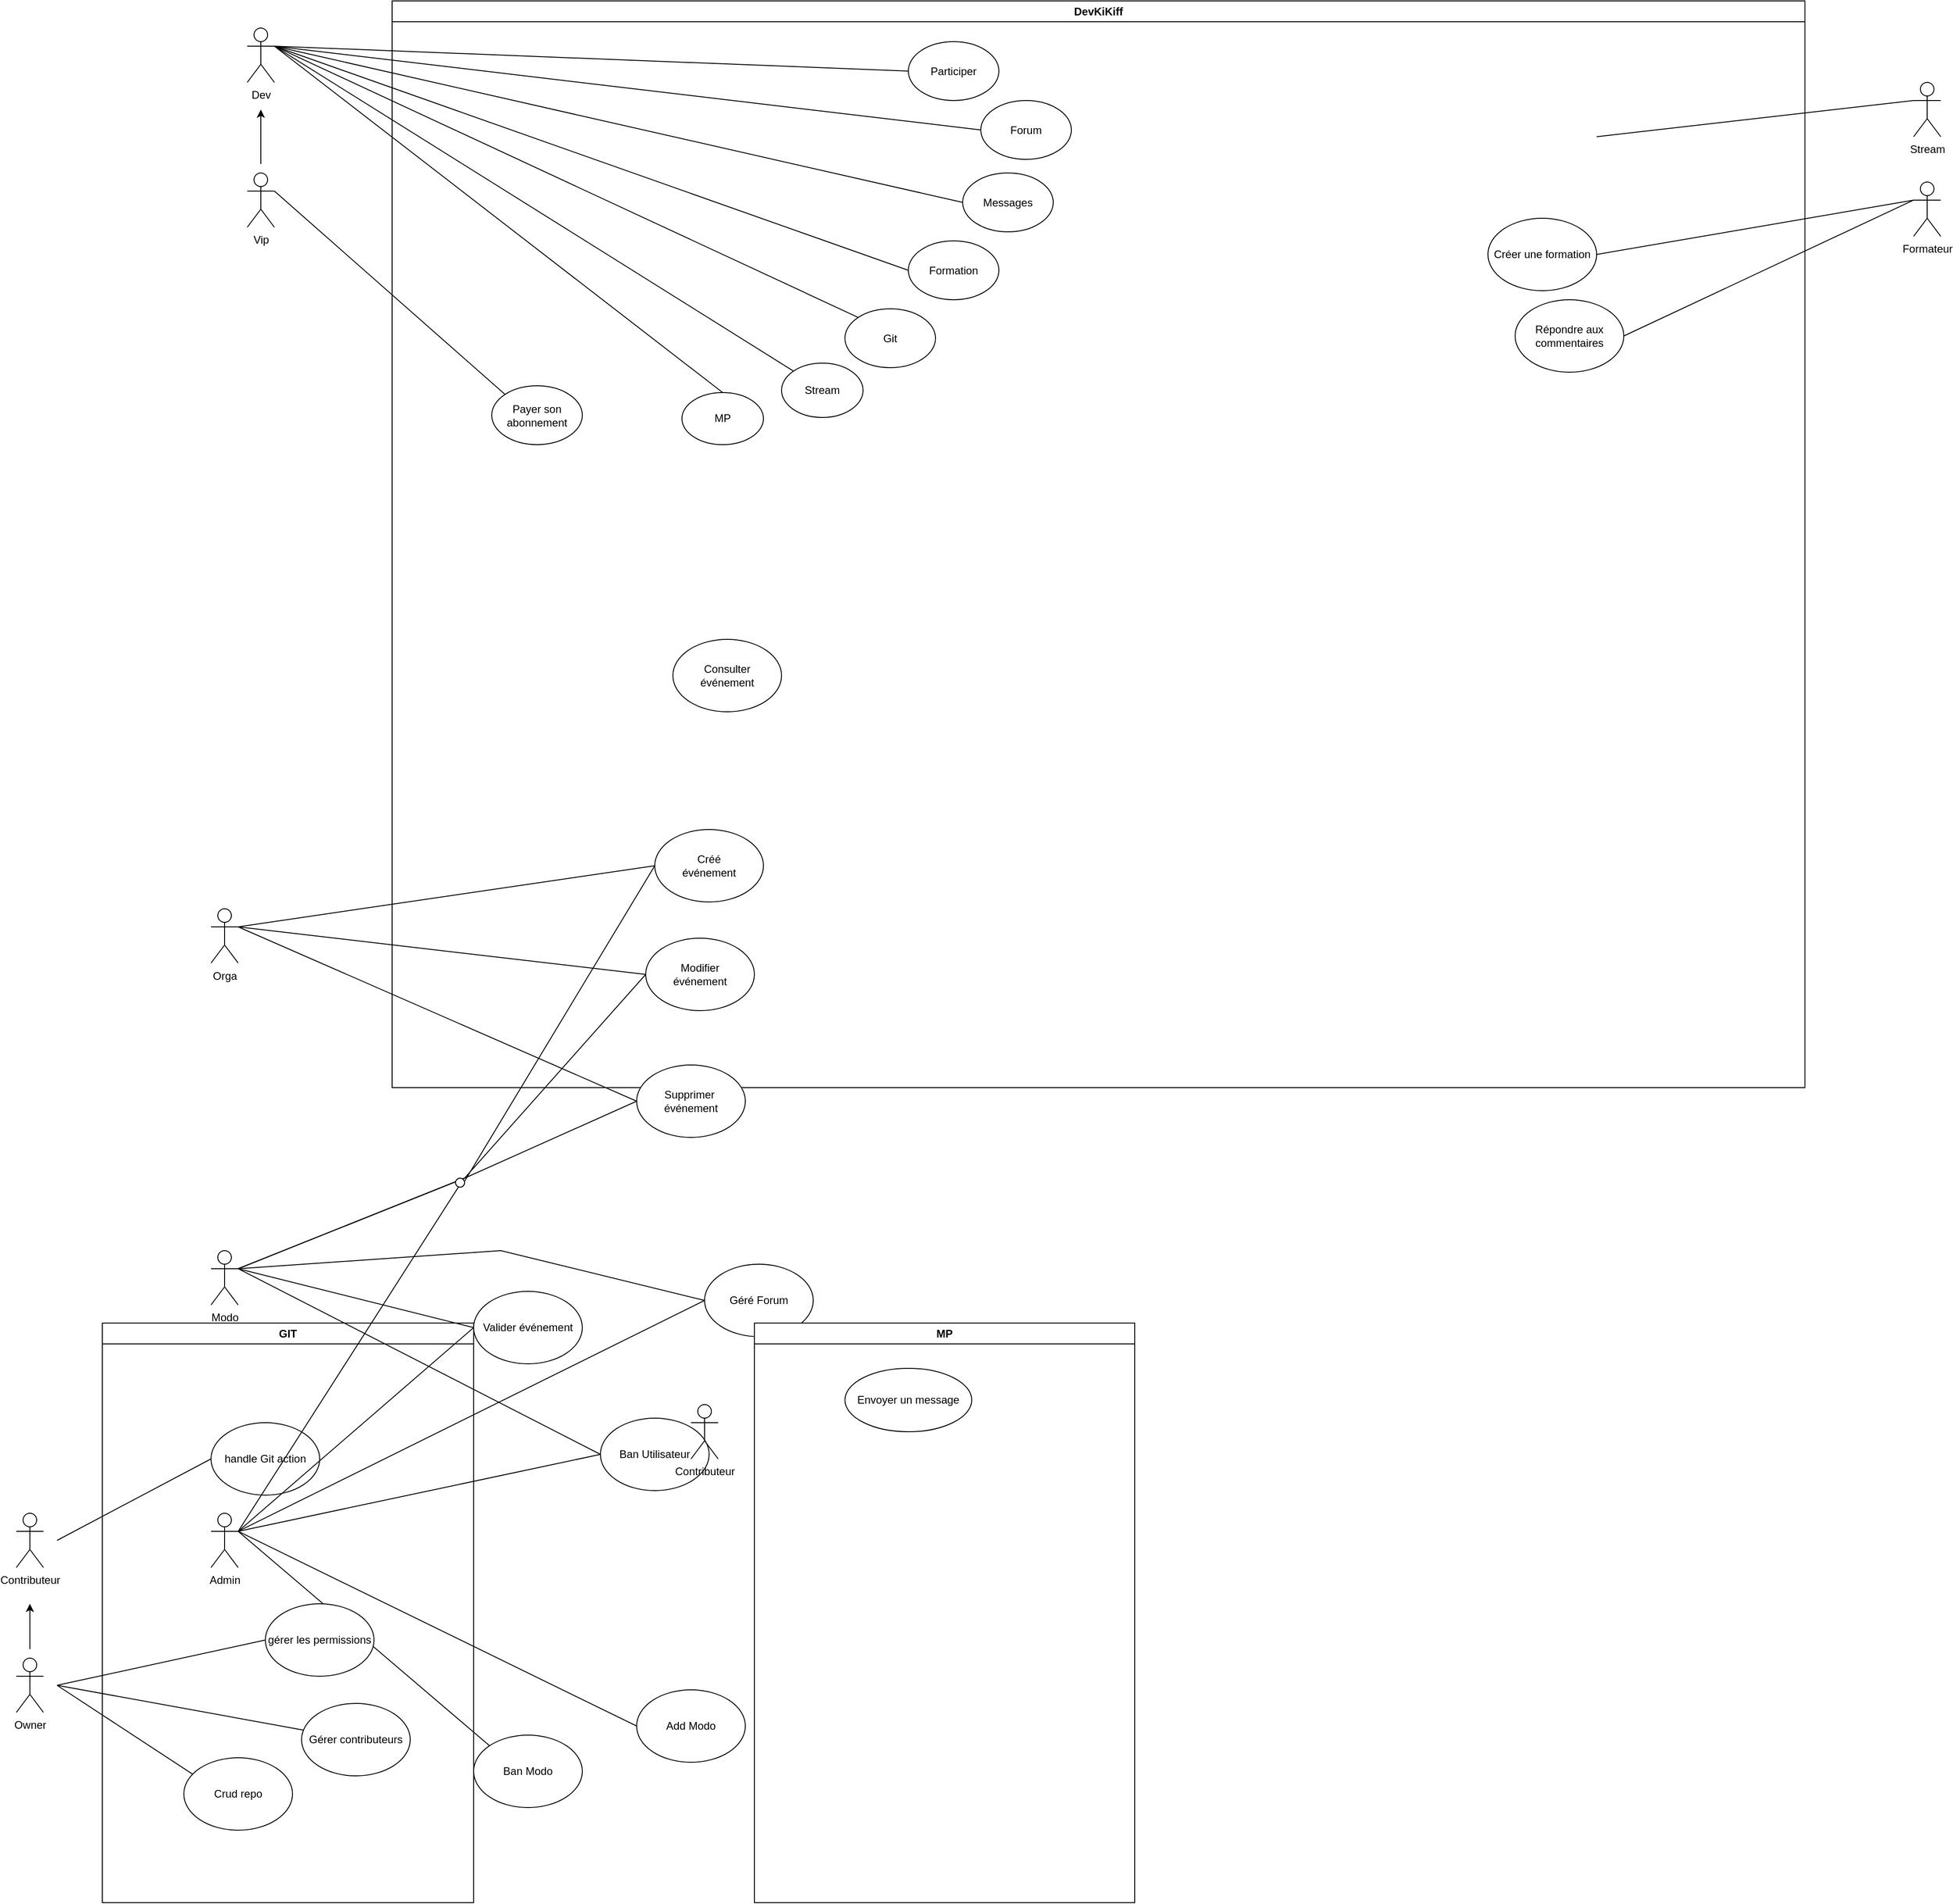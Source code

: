 <mxfile version="23.1.6" type="github">
  <diagram name="Page-1" id="poI8-YUSSvHjqsaun8U3">
    <mxGraphModel dx="2284" dy="754" grid="1" gridSize="10" guides="1" tooltips="1" connect="1" arrows="1" fold="1" page="1" pageScale="1" pageWidth="850" pageHeight="1100" math="0" shadow="0">
      <root>
        <mxCell id="0" />
        <mxCell id="1" parent="0" />
        <mxCell id="9J75G92YeQu_UmJGajJG-2" value="DevKiKiff" style="swimlane;whiteSpace=wrap;html=1;" parent="1" vertex="1">
          <mxGeometry x="-40" y="220" width="1560" height="1200" as="geometry" />
        </mxCell>
        <mxCell id="6pg-_Df3VazLDQJe-FIY-1" value="Participer" style="ellipse;whiteSpace=wrap;html=1;" parent="9J75G92YeQu_UmJGajJG-2" vertex="1">
          <mxGeometry x="570" y="45" width="100" height="65" as="geometry" />
        </mxCell>
        <mxCell id="6pg-_Df3VazLDQJe-FIY-2" value="Formation" style="ellipse;whiteSpace=wrap;html=1;" parent="9J75G92YeQu_UmJGajJG-2" vertex="1">
          <mxGeometry x="570" y="265" width="100" height="65" as="geometry" />
        </mxCell>
        <mxCell id="6pg-_Df3VazLDQJe-FIY-3" value="Forum" style="ellipse;whiteSpace=wrap;html=1;" parent="9J75G92YeQu_UmJGajJG-2" vertex="1">
          <mxGeometry x="650" y="110" width="100" height="65" as="geometry" />
        </mxCell>
        <mxCell id="WiiCuzSmEIq5bbdOnZCL-1" value="Ban Modo" style="ellipse;whiteSpace=wrap;html=1;" parent="9J75G92YeQu_UmJGajJG-2" vertex="1">
          <mxGeometry x="90" y="1915" width="120" height="80" as="geometry" />
        </mxCell>
        <mxCell id="IXaofHVoCMJgzNpbiKDp-1" value="Messages" style="ellipse;whiteSpace=wrap;html=1;" parent="9J75G92YeQu_UmJGajJG-2" vertex="1">
          <mxGeometry x="630" y="190" width="100" height="65" as="geometry" />
        </mxCell>
        <mxCell id="WiiCuzSmEIq5bbdOnZCL-2" value="Add Modo" style="ellipse;whiteSpace=wrap;html=1;" parent="9J75G92YeQu_UmJGajJG-2" vertex="1">
          <mxGeometry x="270" y="1865" width="120" height="80" as="geometry" />
        </mxCell>
        <mxCell id="IXaofHVoCMJgzNpbiKDp-11" value="Payer son abonnement" style="ellipse;whiteSpace=wrap;html=1;" parent="9J75G92YeQu_UmJGajJG-2" vertex="1">
          <mxGeometry x="110" y="425" width="100" height="65" as="geometry" />
        </mxCell>
        <mxCell id="qNj27VXo3IJ7VUCNwfmi-3" value="Git" style="ellipse;whiteSpace=wrap;html=1;" parent="9J75G92YeQu_UmJGajJG-2" vertex="1">
          <mxGeometry x="500" y="340" width="100" height="65" as="geometry" />
        </mxCell>
        <mxCell id="bYHdaPhNOzAh4j0HcAqS-4" value="Créer une formation" style="ellipse;whiteSpace=wrap;html=1;" parent="9J75G92YeQu_UmJGajJG-2" vertex="1">
          <mxGeometry x="1210" y="240" width="120" height="80" as="geometry" />
        </mxCell>
        <mxCell id="qNj27VXo3IJ7VUCNwfmi-5" value="Stream" style="ellipse;whiteSpace=wrap;html=1;" parent="9J75G92YeQu_UmJGajJG-2" vertex="1">
          <mxGeometry x="430" y="400" width="90" height="60" as="geometry" />
        </mxCell>
        <mxCell id="VdTS2TS3-QmzYCpu5dl0-1" value="Ban Utilisateur" style="ellipse;whiteSpace=wrap;html=1;" parent="9J75G92YeQu_UmJGajJG-2" vertex="1">
          <mxGeometry x="230" y="1565" width="120" height="80" as="geometry" />
        </mxCell>
        <mxCell id="qNj27VXo3IJ7VUCNwfmi-7" value="MP" style="ellipse;whiteSpace=wrap;html=1;" parent="9J75G92YeQu_UmJGajJG-2" vertex="1">
          <mxGeometry x="320" y="432.5" width="90" height="57.5" as="geometry" />
        </mxCell>
        <mxCell id="VdTS2TS3-QmzYCpu5dl0-2" value="Valider événement" style="ellipse;whiteSpace=wrap;html=1;" parent="9J75G92YeQu_UmJGajJG-2" vertex="1">
          <mxGeometry x="90" y="1425" width="120" height="80" as="geometry" />
        </mxCell>
        <mxCell id="VdTS2TS3-QmzYCpu5dl0-3" value="Géré Forum" style="ellipse;whiteSpace=wrap;html=1;" parent="9J75G92YeQu_UmJGajJG-2" vertex="1">
          <mxGeometry x="345" y="1395" width="120" height="80" as="geometry" />
        </mxCell>
        <mxCell id="3OIb5zknhVR7YFuItwkk-5" value="Consulter&lt;br&gt;événement" style="ellipse;whiteSpace=wrap;html=1;" parent="9J75G92YeQu_UmJGajJG-2" vertex="1">
          <mxGeometry x="310" y="705" width="120" height="80" as="geometry" />
        </mxCell>
        <mxCell id="3OIb5zknhVR7YFuItwkk-8" value="Modifier&lt;br&gt;événement" style="ellipse;whiteSpace=wrap;html=1;" parent="9J75G92YeQu_UmJGajJG-2" vertex="1">
          <mxGeometry x="280" y="1035" width="120" height="80" as="geometry" />
        </mxCell>
        <mxCell id="3OIb5zknhVR7YFuItwkk-7" value="Supprimer&amp;nbsp;&lt;br&gt;événement" style="ellipse;whiteSpace=wrap;html=1;" parent="9J75G92YeQu_UmJGajJG-2" vertex="1">
          <mxGeometry x="270" y="1175" width="120" height="80" as="geometry" />
        </mxCell>
        <mxCell id="3OIb5zknhVR7YFuItwkk-6" value="Créé&lt;br&gt;événement" style="ellipse;whiteSpace=wrap;html=1;" parent="9J75G92YeQu_UmJGajJG-2" vertex="1">
          <mxGeometry x="290" y="915" width="120" height="80" as="geometry" />
        </mxCell>
        <mxCell id="9J75G92YeQu_UmJGajJG-3" value="Dev" style="shape=umlActor;verticalLabelPosition=bottom;verticalAlign=top;html=1;outlineConnect=0;" parent="1" vertex="1">
          <mxGeometry x="-200" y="250" width="30" height="60" as="geometry" />
        </mxCell>
        <mxCell id="qNj27VXo3IJ7VUCNwfmi-9" style="edgeStyle=orthogonalEdgeStyle;rounded=0;orthogonalLoop=1;jettySize=auto;html=1;" parent="1" edge="1">
          <mxGeometry relative="1" as="geometry">
            <mxPoint x="-185" y="340" as="targetPoint" />
            <mxPoint x="-185" y="400" as="sourcePoint" />
          </mxGeometry>
        </mxCell>
        <mxCell id="jdOp5vLoVfz0nc6eY_RX-1" value="Vip&lt;div&gt;&lt;br/&gt;&lt;/div&gt;" style="shape=umlActor;verticalLabelPosition=bottom;verticalAlign=top;html=1;outlineConnect=0;" parent="1" vertex="1">
          <mxGeometry x="-200" y="410" width="30" height="60" as="geometry" />
        </mxCell>
        <mxCell id="6pg-_Df3VazLDQJe-FIY-4" value="" style="endArrow=none;html=1;rounded=0;exitX=1;exitY=0.333;exitDx=0;exitDy=0;exitPerimeter=0;entryX=0;entryY=0.5;entryDx=0;entryDy=0;" parent="1" source="9J75G92YeQu_UmJGajJG-3" target="6pg-_Df3VazLDQJe-FIY-1" edge="1">
          <mxGeometry width="50" height="50" relative="1" as="geometry">
            <mxPoint x="-90" y="300" as="sourcePoint" />
            <mxPoint x="-40" y="250" as="targetPoint" />
          </mxGeometry>
        </mxCell>
        <mxCell id="jdOp5vLoVfz0nc6eY_RX-2" value="Orga" style="shape=umlActor;verticalLabelPosition=bottom;verticalAlign=top;html=1;outlineConnect=0;" parent="1" vertex="1">
          <mxGeometry x="-240" y="1222.5" width="30" height="60" as="geometry" />
        </mxCell>
        <mxCell id="6pg-_Df3VazLDQJe-FIY-5" value="" style="endArrow=none;html=1;rounded=0;exitX=1;exitY=0.333;exitDx=0;exitDy=0;exitPerimeter=0;entryX=0;entryY=0.5;entryDx=0;entryDy=0;" parent="1" source="9J75G92YeQu_UmJGajJG-3" target="6pg-_Df3VazLDQJe-FIY-3" edge="1">
          <mxGeometry width="50" height="50" relative="1" as="geometry">
            <mxPoint x="-120" y="360" as="sourcePoint" />
            <mxPoint x="-70" y="310" as="targetPoint" />
          </mxGeometry>
        </mxCell>
        <mxCell id="jdOp5vLoVfz0nc6eY_RX-3" value="Modo" style="shape=umlActor;verticalLabelPosition=bottom;verticalAlign=top;html=1;outlineConnect=0;" parent="1" vertex="1">
          <mxGeometry x="-240" y="1600" width="30" height="60" as="geometry" />
        </mxCell>
        <mxCell id="6pg-_Df3VazLDQJe-FIY-6" value="" style="endArrow=none;html=1;rounded=0;entryX=0;entryY=0.5;entryDx=0;entryDy=0;exitX=1;exitY=0.333;exitDx=0;exitDy=0;exitPerimeter=0;" parent="1" target="6pg-_Df3VazLDQJe-FIY-2" edge="1">
          <mxGeometry width="50" height="50" relative="1" as="geometry">
            <mxPoint x="-170" y="270" as="sourcePoint" />
            <mxPoint x="-80" y="390" as="targetPoint" />
          </mxGeometry>
        </mxCell>
        <mxCell id="jdOp5vLoVfz0nc6eY_RX-7" value="Admin&lt;div&gt;&lt;br&gt;&lt;/div&gt;" style="shape=umlActor;verticalLabelPosition=bottom;verticalAlign=top;html=1;outlineConnect=0;" parent="1" vertex="1">
          <mxGeometry x="-240" y="1890" width="30" height="60" as="geometry" />
        </mxCell>
        <mxCell id="IXaofHVoCMJgzNpbiKDp-5" value="" style="endArrow=none;html=1;rounded=0;entryX=1;entryY=0.333;entryDx=0;entryDy=0;entryPerimeter=0;exitX=0;exitY=0.5;exitDx=0;exitDy=0;" parent="1" source="IXaofHVoCMJgzNpbiKDp-1" target="9J75G92YeQu_UmJGajJG-3" edge="1">
          <mxGeometry width="50" height="50" relative="1" as="geometry">
            <mxPoint x="130" y="580" as="sourcePoint" />
            <mxPoint x="180" y="530" as="targetPoint" />
          </mxGeometry>
        </mxCell>
        <mxCell id="jdOp5vLoVfz0nc6eY_RX-8" value="Stream" style="shape=umlActor;verticalLabelPosition=bottom;verticalAlign=top;html=1;outlineConnect=0;" parent="1" vertex="1">
          <mxGeometry x="1640" y="310" width="30" height="60" as="geometry" />
        </mxCell>
        <mxCell id="jdOp5vLoVfz0nc6eY_RX-9" value="Formateur&lt;div&gt;&lt;br/&gt;&lt;/div&gt;" style="shape=umlActor;verticalLabelPosition=bottom;verticalAlign=top;html=1;outlineConnect=0;" parent="1" vertex="1">
          <mxGeometry x="1640" y="420" width="30" height="60" as="geometry" />
        </mxCell>
        <mxCell id="qNj27VXo3IJ7VUCNwfmi-2" value="" style="endArrow=none;html=1;rounded=0;exitX=0;exitY=0;exitDx=0;exitDy=0;entryX=1;entryY=0.333;entryDx=0;entryDy=0;entryPerimeter=0;" parent="1" source="IXaofHVoCMJgzNpbiKDp-11" target="jdOp5vLoVfz0nc6eY_RX-1" edge="1">
          <mxGeometry width="50" height="50" relative="1" as="geometry">
            <mxPoint x="340" y="530" as="sourcePoint" />
            <mxPoint x="390" y="480" as="targetPoint" />
          </mxGeometry>
        </mxCell>
        <mxCell id="bYHdaPhNOzAh4j0HcAqS-1" value="" style="endArrow=none;html=1;rounded=0;entryX=0;entryY=0.333;entryDx=0;entryDy=0;entryPerimeter=0;" parent="1" target="jdOp5vLoVfz0nc6eY_RX-8" edge="1">
          <mxGeometry width="50" height="50" relative="1" as="geometry">
            <mxPoint x="1290" y="370" as="sourcePoint" />
            <mxPoint x="1680" y="330" as="targetPoint" />
          </mxGeometry>
        </mxCell>
        <mxCell id="qNj27VXo3IJ7VUCNwfmi-4" value="" style="endArrow=none;html=1;rounded=0;entryX=0;entryY=0;entryDx=0;entryDy=0;exitX=1;exitY=0.333;exitDx=0;exitDy=0;exitPerimeter=0;" parent="1" source="9J75G92YeQu_UmJGajJG-3" target="qNj27VXo3IJ7VUCNwfmi-3" edge="1">
          <mxGeometry width="50" height="50" relative="1" as="geometry">
            <mxPoint x="320" y="470" as="sourcePoint" />
            <mxPoint x="370" y="420" as="targetPoint" />
          </mxGeometry>
        </mxCell>
        <mxCell id="VdTS2TS3-QmzYCpu5dl0-4" value="" style="endArrow=none;html=1;rounded=0;exitX=0;exitY=0;exitDx=0;exitDy=0;entryX=1;entryY=0.333;entryDx=0;entryDy=0;entryPerimeter=0;" parent="1" source="WiiCuzSmEIq5bbdOnZCL-1" target="jdOp5vLoVfz0nc6eY_RX-7" edge="1">
          <mxGeometry width="50" height="50" relative="1" as="geometry">
            <mxPoint x="180" y="2030" as="sourcePoint" />
            <mxPoint x="230" y="1980" as="targetPoint" />
          </mxGeometry>
        </mxCell>
        <mxCell id="qNj27VXo3IJ7VUCNwfmi-6" value="" style="endArrow=none;html=1;rounded=0;exitX=0;exitY=0;exitDx=0;exitDy=0;entryX=1;entryY=0.333;entryDx=0;entryDy=0;entryPerimeter=0;" parent="1" source="qNj27VXo3IJ7VUCNwfmi-5" target="9J75G92YeQu_UmJGajJG-3" edge="1">
          <mxGeometry width="50" height="50" relative="1" as="geometry">
            <mxPoint x="350" y="490" as="sourcePoint" />
            <mxPoint x="400" y="440" as="targetPoint" />
          </mxGeometry>
        </mxCell>
        <mxCell id="bYHdaPhNOzAh4j0HcAqS-3" value="Répondre aux commentaires" style="ellipse;whiteSpace=wrap;html=1;" parent="1" vertex="1">
          <mxGeometry x="1200" y="550" width="120" height="80" as="geometry" />
        </mxCell>
        <mxCell id="qNj27VXo3IJ7VUCNwfmi-8" value="" style="endArrow=none;html=1;rounded=0;exitX=0.5;exitY=0;exitDx=0;exitDy=0;entryX=1;entryY=0.333;entryDx=0;entryDy=0;entryPerimeter=0;" parent="1" source="qNj27VXo3IJ7VUCNwfmi-7" target="9J75G92YeQu_UmJGajJG-3" edge="1">
          <mxGeometry width="50" height="50" relative="1" as="geometry">
            <mxPoint x="370" y="590" as="sourcePoint" />
            <mxPoint x="420" y="540" as="targetPoint" />
          </mxGeometry>
        </mxCell>
        <mxCell id="VdTS2TS3-QmzYCpu5dl0-5" value="" style="endArrow=none;html=1;rounded=0;exitX=0;exitY=0.5;exitDx=0;exitDy=0;entryX=1;entryY=0.333;entryDx=0;entryDy=0;entryPerimeter=0;" parent="1" source="WiiCuzSmEIq5bbdOnZCL-2" target="jdOp5vLoVfz0nc6eY_RX-7" edge="1">
          <mxGeometry width="50" height="50" relative="1" as="geometry">
            <mxPoint x="110" y="2000" as="sourcePoint" />
            <mxPoint x="160" y="1950" as="targetPoint" />
          </mxGeometry>
        </mxCell>
        <mxCell id="qNj27VXo3IJ7VUCNwfmi-10" value="GIT" style="swimlane;whiteSpace=wrap;html=1;" parent="1" vertex="1">
          <mxGeometry x="-360" y="1680" width="410" height="640" as="geometry" />
        </mxCell>
        <mxCell id="qNj27VXo3IJ7VUCNwfmi-14" value="Crud repo" style="ellipse;whiteSpace=wrap;html=1;" parent="qNj27VXo3IJ7VUCNwfmi-10" vertex="1">
          <mxGeometry x="90" y="480" width="120" height="80" as="geometry" />
        </mxCell>
        <mxCell id="qNj27VXo3IJ7VUCNwfmi-16" value="handle Git action" style="ellipse;whiteSpace=wrap;html=1;" parent="qNj27VXo3IJ7VUCNwfmi-10" vertex="1">
          <mxGeometry x="120" y="110" width="120" height="80" as="geometry" />
        </mxCell>
        <mxCell id="qNj27VXo3IJ7VUCNwfmi-17" value="gérer les permissions" style="ellipse;whiteSpace=wrap;html=1;" parent="qNj27VXo3IJ7VUCNwfmi-10" vertex="1">
          <mxGeometry x="180" y="310" width="120" height="80" as="geometry" />
        </mxCell>
        <mxCell id="qNj27VXo3IJ7VUCNwfmi-18" value="Gérer contributeurs" style="ellipse;whiteSpace=wrap;html=1;" parent="qNj27VXo3IJ7VUCNwfmi-10" vertex="1">
          <mxGeometry x="220" y="420" width="120" height="80" as="geometry" />
        </mxCell>
        <mxCell id="bYHdaPhNOzAh4j0HcAqS-2" value="" style="endArrow=none;html=1;rounded=0;entryX=0;entryY=0.333;entryDx=0;entryDy=0;entryPerimeter=0;exitX=1;exitY=0.5;exitDx=0;exitDy=0;" parent="1" source="bYHdaPhNOzAh4j0HcAqS-4" target="jdOp5vLoVfz0nc6eY_RX-9" edge="1">
          <mxGeometry width="50" height="50" relative="1" as="geometry">
            <mxPoint x="1290" y="480" as="sourcePoint" />
            <mxPoint x="1640" y="440" as="targetPoint" />
          </mxGeometry>
        </mxCell>
        <mxCell id="qNj27VXo3IJ7VUCNwfmi-26" style="edgeStyle=orthogonalEdgeStyle;rounded=0;orthogonalLoop=1;jettySize=auto;html=1;" parent="1" edge="1">
          <mxGeometry relative="1" as="geometry">
            <mxPoint x="-440" y="1990" as="targetPoint" />
            <mxPoint x="-440" y="2040" as="sourcePoint" />
          </mxGeometry>
        </mxCell>
        <mxCell id="VdTS2TS3-QmzYCpu5dl0-7" value="" style="endArrow=none;html=1;rounded=0;exitX=1;exitY=0.333;exitDx=0;exitDy=0;exitPerimeter=0;entryX=0;entryY=0.5;entryDx=0;entryDy=0;" parent="1" source="jdOp5vLoVfz0nc6eY_RX-7" target="VdTS2TS3-QmzYCpu5dl0-3" edge="1">
          <mxGeometry width="50" height="50" relative="1" as="geometry">
            <mxPoint x="50" y="1950" as="sourcePoint" />
            <mxPoint x="100" y="1900" as="targetPoint" />
          </mxGeometry>
        </mxCell>
        <mxCell id="qNj27VXo3IJ7VUCNwfmi-13" value="Owner" style="shape=umlActor;verticalLabelPosition=bottom;verticalAlign=top;html=1;outlineConnect=0;" parent="1" vertex="1">
          <mxGeometry x="-455" y="2050" width="30" height="60" as="geometry" />
        </mxCell>
        <mxCell id="bYHdaPhNOzAh4j0HcAqS-5" value="" style="endArrow=none;html=1;rounded=0;entryX=0;entryY=0.333;entryDx=0;entryDy=0;entryPerimeter=0;exitX=1;exitY=0.5;exitDx=0;exitDy=0;" parent="1" source="bYHdaPhNOzAh4j0HcAqS-3" target="jdOp5vLoVfz0nc6eY_RX-9" edge="1">
          <mxGeometry width="50" height="50" relative="1" as="geometry">
            <mxPoint x="1460" y="580" as="sourcePoint" />
            <mxPoint x="1510" y="530" as="targetPoint" />
          </mxGeometry>
        </mxCell>
        <mxCell id="qNj27VXo3IJ7VUCNwfmi-21" value="Contributeur" style="shape=umlActor;verticalLabelPosition=bottom;verticalAlign=top;html=1;outlineConnect=0;" parent="1" vertex="1">
          <mxGeometry x="-455" y="1890" width="30" height="60" as="geometry" />
        </mxCell>
        <mxCell id="VdTS2TS3-QmzYCpu5dl0-8" value="" style="endArrow=none;html=1;rounded=0;exitX=1;exitY=0.333;exitDx=0;exitDy=0;exitPerimeter=0;entryX=0;entryY=0.5;entryDx=0;entryDy=0;" parent="1" source="jdOp5vLoVfz0nc6eY_RX-7" target="VdTS2TS3-QmzYCpu5dl0-1" edge="1">
          <mxGeometry width="50" height="50" relative="1" as="geometry">
            <mxPoint x="60" y="1960" as="sourcePoint" />
            <mxPoint x="110" y="1910" as="targetPoint" />
          </mxGeometry>
        </mxCell>
        <mxCell id="qNj27VXo3IJ7VUCNwfmi-22" value="" style="endArrow=none;html=1;rounded=0;entryX=0;entryY=0.5;entryDx=0;entryDy=0;" parent="1" target="qNj27VXo3IJ7VUCNwfmi-16" edge="1">
          <mxGeometry width="50" height="50" relative="1" as="geometry">
            <mxPoint x="-410" y="1920" as="sourcePoint" />
            <mxPoint x="70" y="1960" as="targetPoint" />
          </mxGeometry>
        </mxCell>
        <mxCell id="VdTS2TS3-QmzYCpu5dl0-6" value="" style="endArrow=none;html=1;rounded=0;exitX=1;exitY=0.333;exitDx=0;exitDy=0;exitPerimeter=0;entryX=0;entryY=0.5;entryDx=0;entryDy=0;" parent="1" source="jdOp5vLoVfz0nc6eY_RX-7" target="VdTS2TS3-QmzYCpu5dl0-2" edge="1">
          <mxGeometry width="50" height="50" relative="1" as="geometry">
            <mxPoint x="40" y="1940" as="sourcePoint" />
            <mxPoint x="90" y="1890" as="targetPoint" />
          </mxGeometry>
        </mxCell>
        <mxCell id="qNj27VXo3IJ7VUCNwfmi-23" value="" style="endArrow=none;html=1;rounded=0;entryX=0;entryY=0.5;entryDx=0;entryDy=0;" parent="1" target="qNj27VXo3IJ7VUCNwfmi-17" edge="1">
          <mxGeometry width="50" height="50" relative="1" as="geometry">
            <mxPoint x="-410" y="2080" as="sourcePoint" />
            <mxPoint x="70" y="1960" as="targetPoint" />
          </mxGeometry>
        </mxCell>
        <mxCell id="VdTS2TS3-QmzYCpu5dl0-9" value="" style="endArrow=none;html=1;rounded=0;entryX=0;entryY=0.5;entryDx=0;entryDy=0;exitX=1;exitY=0.333;exitDx=0;exitDy=0;exitPerimeter=0;" parent="1" source="jdOp5vLoVfz0nc6eY_RX-3" target="VdTS2TS3-QmzYCpu5dl0-3" edge="1">
          <mxGeometry width="50" height="50" relative="1" as="geometry">
            <mxPoint x="150" y="1780" as="sourcePoint" />
            <mxPoint x="220" y="1730" as="targetPoint" />
            <Array as="points">
              <mxPoint x="80" y="1600" />
            </Array>
          </mxGeometry>
        </mxCell>
        <mxCell id="qNj27VXo3IJ7VUCNwfmi-24" value="" style="endArrow=none;html=1;rounded=0;" parent="1" target="qNj27VXo3IJ7VUCNwfmi-18" edge="1">
          <mxGeometry width="50" height="50" relative="1" as="geometry">
            <mxPoint x="-410" y="2080" as="sourcePoint" />
            <mxPoint x="70" y="1960" as="targetPoint" />
          </mxGeometry>
        </mxCell>
        <mxCell id="VdTS2TS3-QmzYCpu5dl0-10" value="" style="endArrow=none;html=1;rounded=0;exitX=1;exitY=0.333;exitDx=0;exitDy=0;exitPerimeter=0;entryX=0;entryY=0.5;entryDx=0;entryDy=0;" parent="1" source="jdOp5vLoVfz0nc6eY_RX-3" target="VdTS2TS3-QmzYCpu5dl0-2" edge="1">
          <mxGeometry width="50" height="50" relative="1" as="geometry">
            <mxPoint x="160" y="1790" as="sourcePoint" />
            <mxPoint x="230" y="1740" as="targetPoint" />
          </mxGeometry>
        </mxCell>
        <mxCell id="qNj27VXo3IJ7VUCNwfmi-25" value="" style="endArrow=none;html=1;rounded=0;entryX=0.083;entryY=0.229;entryDx=0;entryDy=0;entryPerimeter=0;" parent="1" target="qNj27VXo3IJ7VUCNwfmi-14" edge="1">
          <mxGeometry width="50" height="50" relative="1" as="geometry">
            <mxPoint x="-410" y="2080" as="sourcePoint" />
            <mxPoint x="70" y="1960" as="targetPoint" />
          </mxGeometry>
        </mxCell>
        <mxCell id="VdTS2TS3-QmzYCpu5dl0-11" value="" style="endArrow=none;html=1;rounded=0;entryX=0;entryY=0.5;entryDx=0;entryDy=0;exitX=1;exitY=0.333;exitDx=0;exitDy=0;exitPerimeter=0;" parent="1" source="jdOp5vLoVfz0nc6eY_RX-3" target="VdTS2TS3-QmzYCpu5dl0-1" edge="1">
          <mxGeometry width="50" height="50" relative="1" as="geometry">
            <mxPoint x="170" y="1800" as="sourcePoint" />
            <mxPoint x="240" y="1750" as="targetPoint" />
          </mxGeometry>
        </mxCell>
        <mxCell id="qNj27VXo3IJ7VUCNwfmi-27" value="MP" style="swimlane;whiteSpace=wrap;html=1;" parent="1" vertex="1">
          <mxGeometry x="360" y="1680" width="420" height="640" as="geometry" />
        </mxCell>
        <mxCell id="qNj27VXo3IJ7VUCNwfmi-29" value="Envoyer un message" style="ellipse;whiteSpace=wrap;html=1;" parent="qNj27VXo3IJ7VUCNwfmi-27" vertex="1">
          <mxGeometry x="100" y="50" width="140" height="70" as="geometry" />
        </mxCell>
        <mxCell id="3OIb5zknhVR7YFuItwkk-9" value="" style="endArrow=none;html=1;rounded=0;exitX=1;exitY=0.333;exitDx=0;exitDy=0;exitPerimeter=0;entryX=0;entryY=0.5;entryDx=0;entryDy=0;" parent="1" source="jdOp5vLoVfz0nc6eY_RX-2" target="3OIb5zknhVR7YFuItwkk-6" edge="1">
          <mxGeometry width="50" height="50" relative="1" as="geometry">
            <mxPoint x="30" y="1250" as="sourcePoint" />
            <mxPoint x="150" y="1170" as="targetPoint" />
            <Array as="points" />
          </mxGeometry>
        </mxCell>
        <mxCell id="qNj27VXo3IJ7VUCNwfmi-28" value="Contributeur" style="shape=umlActor;verticalLabelPosition=bottom;verticalAlign=top;html=1;outlineConnect=0;" parent="1" vertex="1">
          <mxGeometry x="290" y="1770" width="30" height="60" as="geometry" />
        </mxCell>
        <mxCell id="3OIb5zknhVR7YFuItwkk-10" value="" style="endArrow=none;html=1;rounded=0;exitX=1;exitY=0.333;exitDx=0;exitDy=0;exitPerimeter=0;entryX=0;entryY=0.5;entryDx=0;entryDy=0;" parent="1" source="jdOp5vLoVfz0nc6eY_RX-2" target="3OIb5zknhVR7YFuItwkk-8" edge="1">
          <mxGeometry width="50" height="50" relative="1" as="geometry">
            <mxPoint x="40" y="1260" as="sourcePoint" />
            <mxPoint x="160" y="1180" as="targetPoint" />
            <Array as="points" />
          </mxGeometry>
        </mxCell>
        <mxCell id="3OIb5zknhVR7YFuItwkk-11" value="" style="endArrow=none;html=1;rounded=0;exitX=1;exitY=0.333;exitDx=0;exitDy=0;exitPerimeter=0;entryX=0;entryY=0.5;entryDx=0;entryDy=0;" parent="1" source="jdOp5vLoVfz0nc6eY_RX-2" target="3OIb5zknhVR7YFuItwkk-7" edge="1">
          <mxGeometry width="50" height="50" relative="1" as="geometry">
            <mxPoint x="50" y="1270" as="sourcePoint" />
            <mxPoint x="170" y="1190" as="targetPoint" />
            <Array as="points" />
          </mxGeometry>
        </mxCell>
        <mxCell id="3OIb5zknhVR7YFuItwkk-13" value="" style="endArrow=none;html=1;rounded=0;exitX=1;exitY=0.333;exitDx=0;exitDy=0;exitPerimeter=0;entryX=0;entryY=0.5;entryDx=0;entryDy=0;" parent="1" source="jdOp5vLoVfz0nc6eY_RX-3" target="3OIb5zknhVR7YFuItwkk-8" edge="1">
          <mxGeometry width="50" height="50" relative="1" as="geometry">
            <mxPoint x="30" y="1500" as="sourcePoint" />
            <mxPoint x="80" y="1450" as="targetPoint" />
            <Array as="points">
              <mxPoint x="40" y="1520" />
            </Array>
          </mxGeometry>
        </mxCell>
        <mxCell id="3OIb5zknhVR7YFuItwkk-14" value="" style="endArrow=none;html=1;rounded=0;exitX=1;exitY=0.333;exitDx=0;exitDy=0;exitPerimeter=0;entryX=0;entryY=0.5;entryDx=0;entryDy=0;" parent="1" source="jdOp5vLoVfz0nc6eY_RX-3" target="3OIb5zknhVR7YFuItwkk-7" edge="1">
          <mxGeometry width="50" height="50" relative="1" as="geometry">
            <mxPoint x="40" y="1510" as="sourcePoint" />
            <mxPoint x="90" y="1460" as="targetPoint" />
            <Array as="points">
              <mxPoint x="40" y="1520" />
            </Array>
          </mxGeometry>
        </mxCell>
        <mxCell id="3OIb5zknhVR7YFuItwkk-12" value="" style="endArrow=none;html=1;rounded=0;exitX=1;exitY=0.333;exitDx=0;exitDy=0;exitPerimeter=0;entryX=0;entryY=0.5;entryDx=0;entryDy=0;" parent="1" source="3OIb5zknhVR7YFuItwkk-17" target="3OIb5zknhVR7YFuItwkk-6" edge="1">
          <mxGeometry width="50" height="50" relative="1" as="geometry">
            <mxPoint x="20" y="1490" as="sourcePoint" />
            <mxPoint x="70" y="1440" as="targetPoint" />
            <Array as="points" />
          </mxGeometry>
        </mxCell>
        <mxCell id="3OIb5zknhVR7YFuItwkk-16" value="" style="endArrow=none;html=1;rounded=0;exitX=1;exitY=0.333;exitDx=0;exitDy=0;exitPerimeter=0;entryX=1;entryY=0;entryDx=0;entryDy=0;" parent="1" source="jdOp5vLoVfz0nc6eY_RX-7" target="3OIb5zknhVR7YFuItwkk-17" edge="1">
          <mxGeometry width="50" height="50" relative="1" as="geometry">
            <mxPoint x="-210" y="1820" as="sourcePoint" />
            <mxPoint x="40" y="1530" as="targetPoint" />
          </mxGeometry>
        </mxCell>
        <mxCell id="3OIb5zknhVR7YFuItwkk-18" value="" style="endArrow=none;html=1;rounded=0;exitX=1;exitY=0.333;exitDx=0;exitDy=0;exitPerimeter=0;entryX=0;entryY=0.5;entryDx=0;entryDy=0;" parent="1" source="jdOp5vLoVfz0nc6eY_RX-3" target="3OIb5zknhVR7YFuItwkk-17" edge="1">
          <mxGeometry width="50" height="50" relative="1" as="geometry">
            <mxPoint x="-210" y="1620" as="sourcePoint" />
            <mxPoint x="250" y="1160" as="targetPoint" />
            <Array as="points">
              <mxPoint x="40" y="1520" />
            </Array>
          </mxGeometry>
        </mxCell>
        <mxCell id="3OIb5zknhVR7YFuItwkk-17" value="" style="ellipse;whiteSpace=wrap;html=1;aspect=fixed;" parent="1" vertex="1">
          <mxGeometry x="30" y="1520" width="10" height="10" as="geometry" />
        </mxCell>
      </root>
    </mxGraphModel>
  </diagram>
</mxfile>

